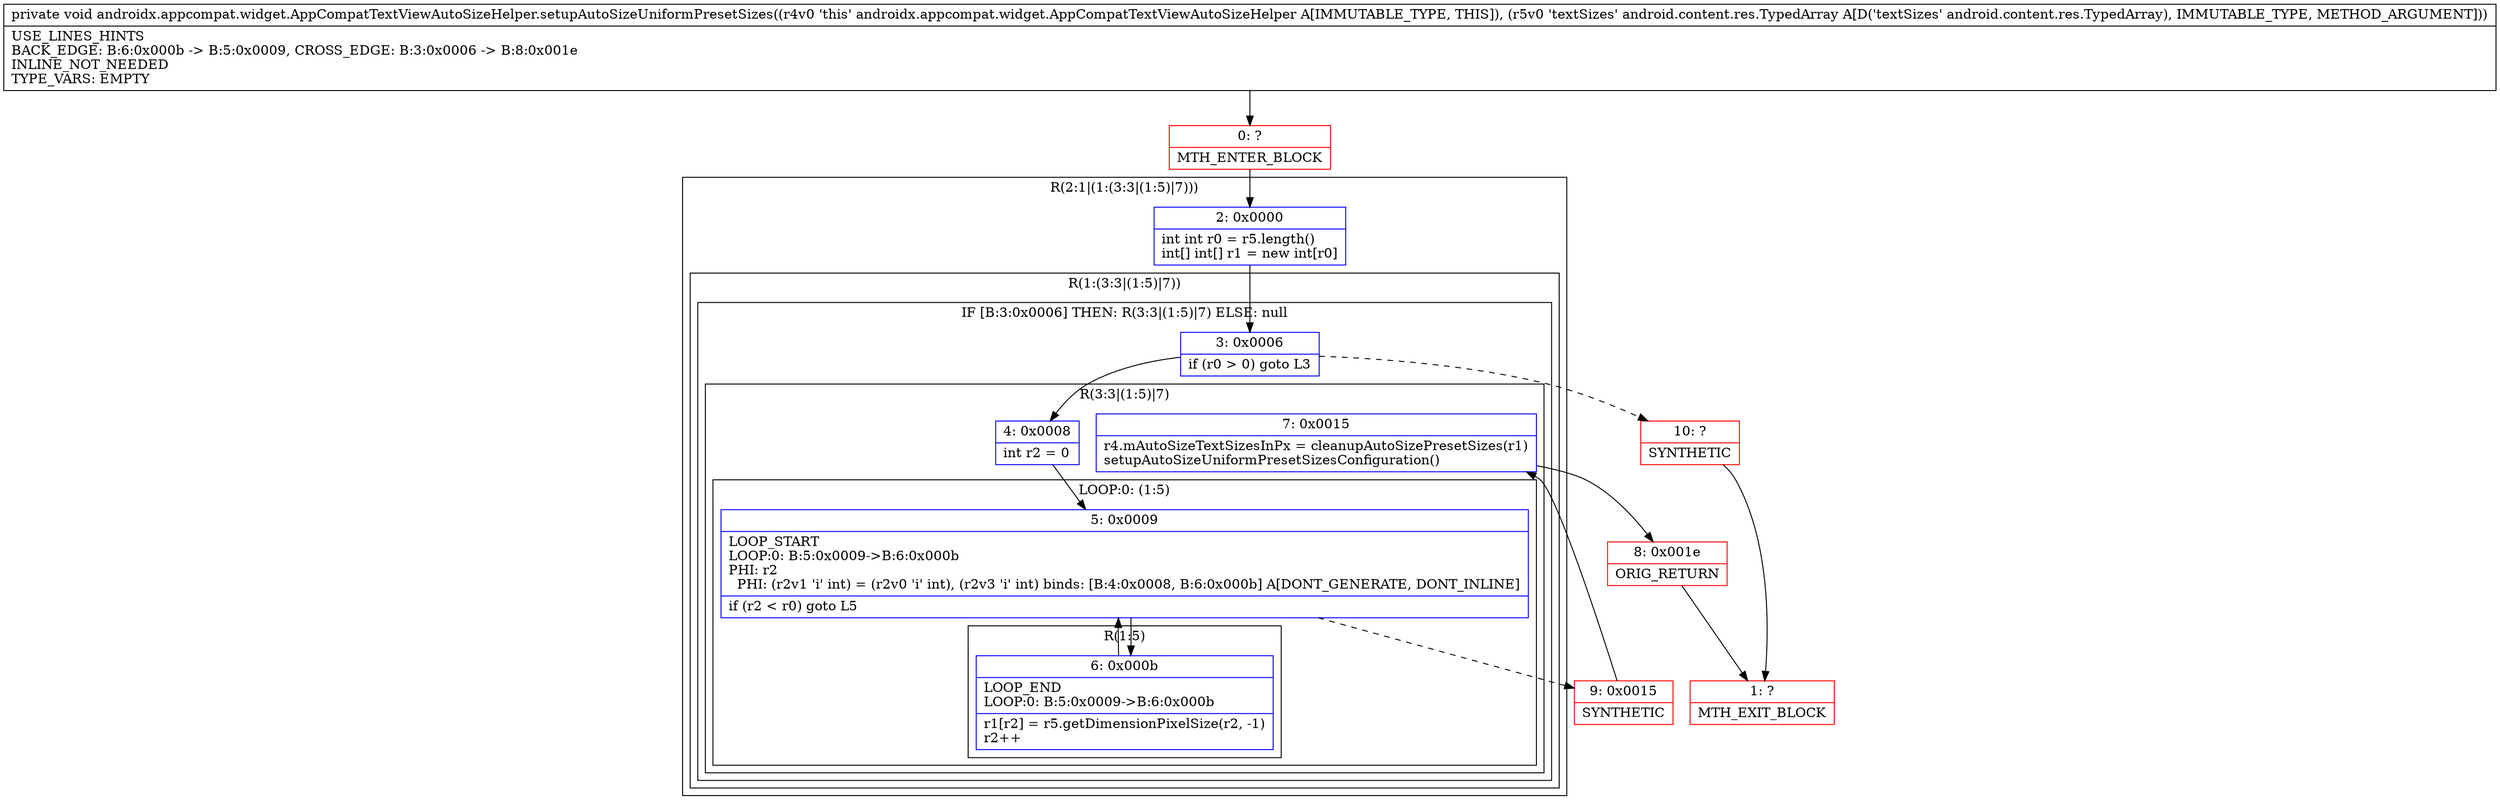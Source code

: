digraph "CFG forandroidx.appcompat.widget.AppCompatTextViewAutoSizeHelper.setupAutoSizeUniformPresetSizes(Landroid\/content\/res\/TypedArray;)V" {
subgraph cluster_Region_1296807294 {
label = "R(2:1|(1:(3:3|(1:5)|7)))";
node [shape=record,color=blue];
Node_2 [shape=record,label="{2\:\ 0x0000|int int r0 = r5.length()\lint[] int[] r1 = new int[r0]\l}"];
subgraph cluster_Region_712843974 {
label = "R(1:(3:3|(1:5)|7))";
node [shape=record,color=blue];
subgraph cluster_IfRegion_1460703847 {
label = "IF [B:3:0x0006] THEN: R(3:3|(1:5)|7) ELSE: null";
node [shape=record,color=blue];
Node_3 [shape=record,label="{3\:\ 0x0006|if (r0 \> 0) goto L3\l}"];
subgraph cluster_Region_1232215341 {
label = "R(3:3|(1:5)|7)";
node [shape=record,color=blue];
Node_4 [shape=record,label="{4\:\ 0x0008|int r2 = 0\l}"];
subgraph cluster_LoopRegion_2091092237 {
label = "LOOP:0: (1:5)";
node [shape=record,color=blue];
Node_5 [shape=record,label="{5\:\ 0x0009|LOOP_START\lLOOP:0: B:5:0x0009\-\>B:6:0x000b\lPHI: r2 \l  PHI: (r2v1 'i' int) = (r2v0 'i' int), (r2v3 'i' int) binds: [B:4:0x0008, B:6:0x000b] A[DONT_GENERATE, DONT_INLINE]\l|if (r2 \< r0) goto L5\l}"];
subgraph cluster_Region_1501737766 {
label = "R(1:5)";
node [shape=record,color=blue];
Node_6 [shape=record,label="{6\:\ 0x000b|LOOP_END\lLOOP:0: B:5:0x0009\-\>B:6:0x000b\l|r1[r2] = r5.getDimensionPixelSize(r2, \-1)\lr2++\l}"];
}
}
Node_7 [shape=record,label="{7\:\ 0x0015|r4.mAutoSizeTextSizesInPx = cleanupAutoSizePresetSizes(r1)\lsetupAutoSizeUniformPresetSizesConfiguration()\l}"];
}
}
}
}
Node_0 [shape=record,color=red,label="{0\:\ ?|MTH_ENTER_BLOCK\l}"];
Node_9 [shape=record,color=red,label="{9\:\ 0x0015|SYNTHETIC\l}"];
Node_8 [shape=record,color=red,label="{8\:\ 0x001e|ORIG_RETURN\l}"];
Node_1 [shape=record,color=red,label="{1\:\ ?|MTH_EXIT_BLOCK\l}"];
Node_10 [shape=record,color=red,label="{10\:\ ?|SYNTHETIC\l}"];
MethodNode[shape=record,label="{private void androidx.appcompat.widget.AppCompatTextViewAutoSizeHelper.setupAutoSizeUniformPresetSizes((r4v0 'this' androidx.appcompat.widget.AppCompatTextViewAutoSizeHelper A[IMMUTABLE_TYPE, THIS]), (r5v0 'textSizes' android.content.res.TypedArray A[D('textSizes' android.content.res.TypedArray), IMMUTABLE_TYPE, METHOD_ARGUMENT]))  | USE_LINES_HINTS\lBACK_EDGE: B:6:0x000b \-\> B:5:0x0009, CROSS_EDGE: B:3:0x0006 \-\> B:8:0x001e\lINLINE_NOT_NEEDED\lTYPE_VARS: EMPTY\l}"];
MethodNode -> Node_0;Node_2 -> Node_3;
Node_3 -> Node_4;
Node_3 -> Node_10[style=dashed];
Node_4 -> Node_5;
Node_5 -> Node_6;
Node_5 -> Node_9[style=dashed];
Node_6 -> Node_5;
Node_7 -> Node_8;
Node_0 -> Node_2;
Node_9 -> Node_7;
Node_8 -> Node_1;
Node_10 -> Node_1;
}

